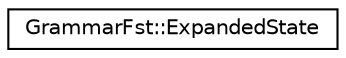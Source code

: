 digraph "Graphical Class Hierarchy"
{
  edge [fontname="Helvetica",fontsize="10",labelfontname="Helvetica",labelfontsize="10"];
  node [fontname="Helvetica",fontsize="10",shape=record];
  rankdir="LR";
  Node0 [label="GrammarFst::ExpandedState",height=0.2,width=0.4,color="black", fillcolor="white", style="filled",URL="$structfst_1_1GrammarFst_1_1ExpandedState.html",tooltip="Represents an expanded state in an FstInstance. "];
}
